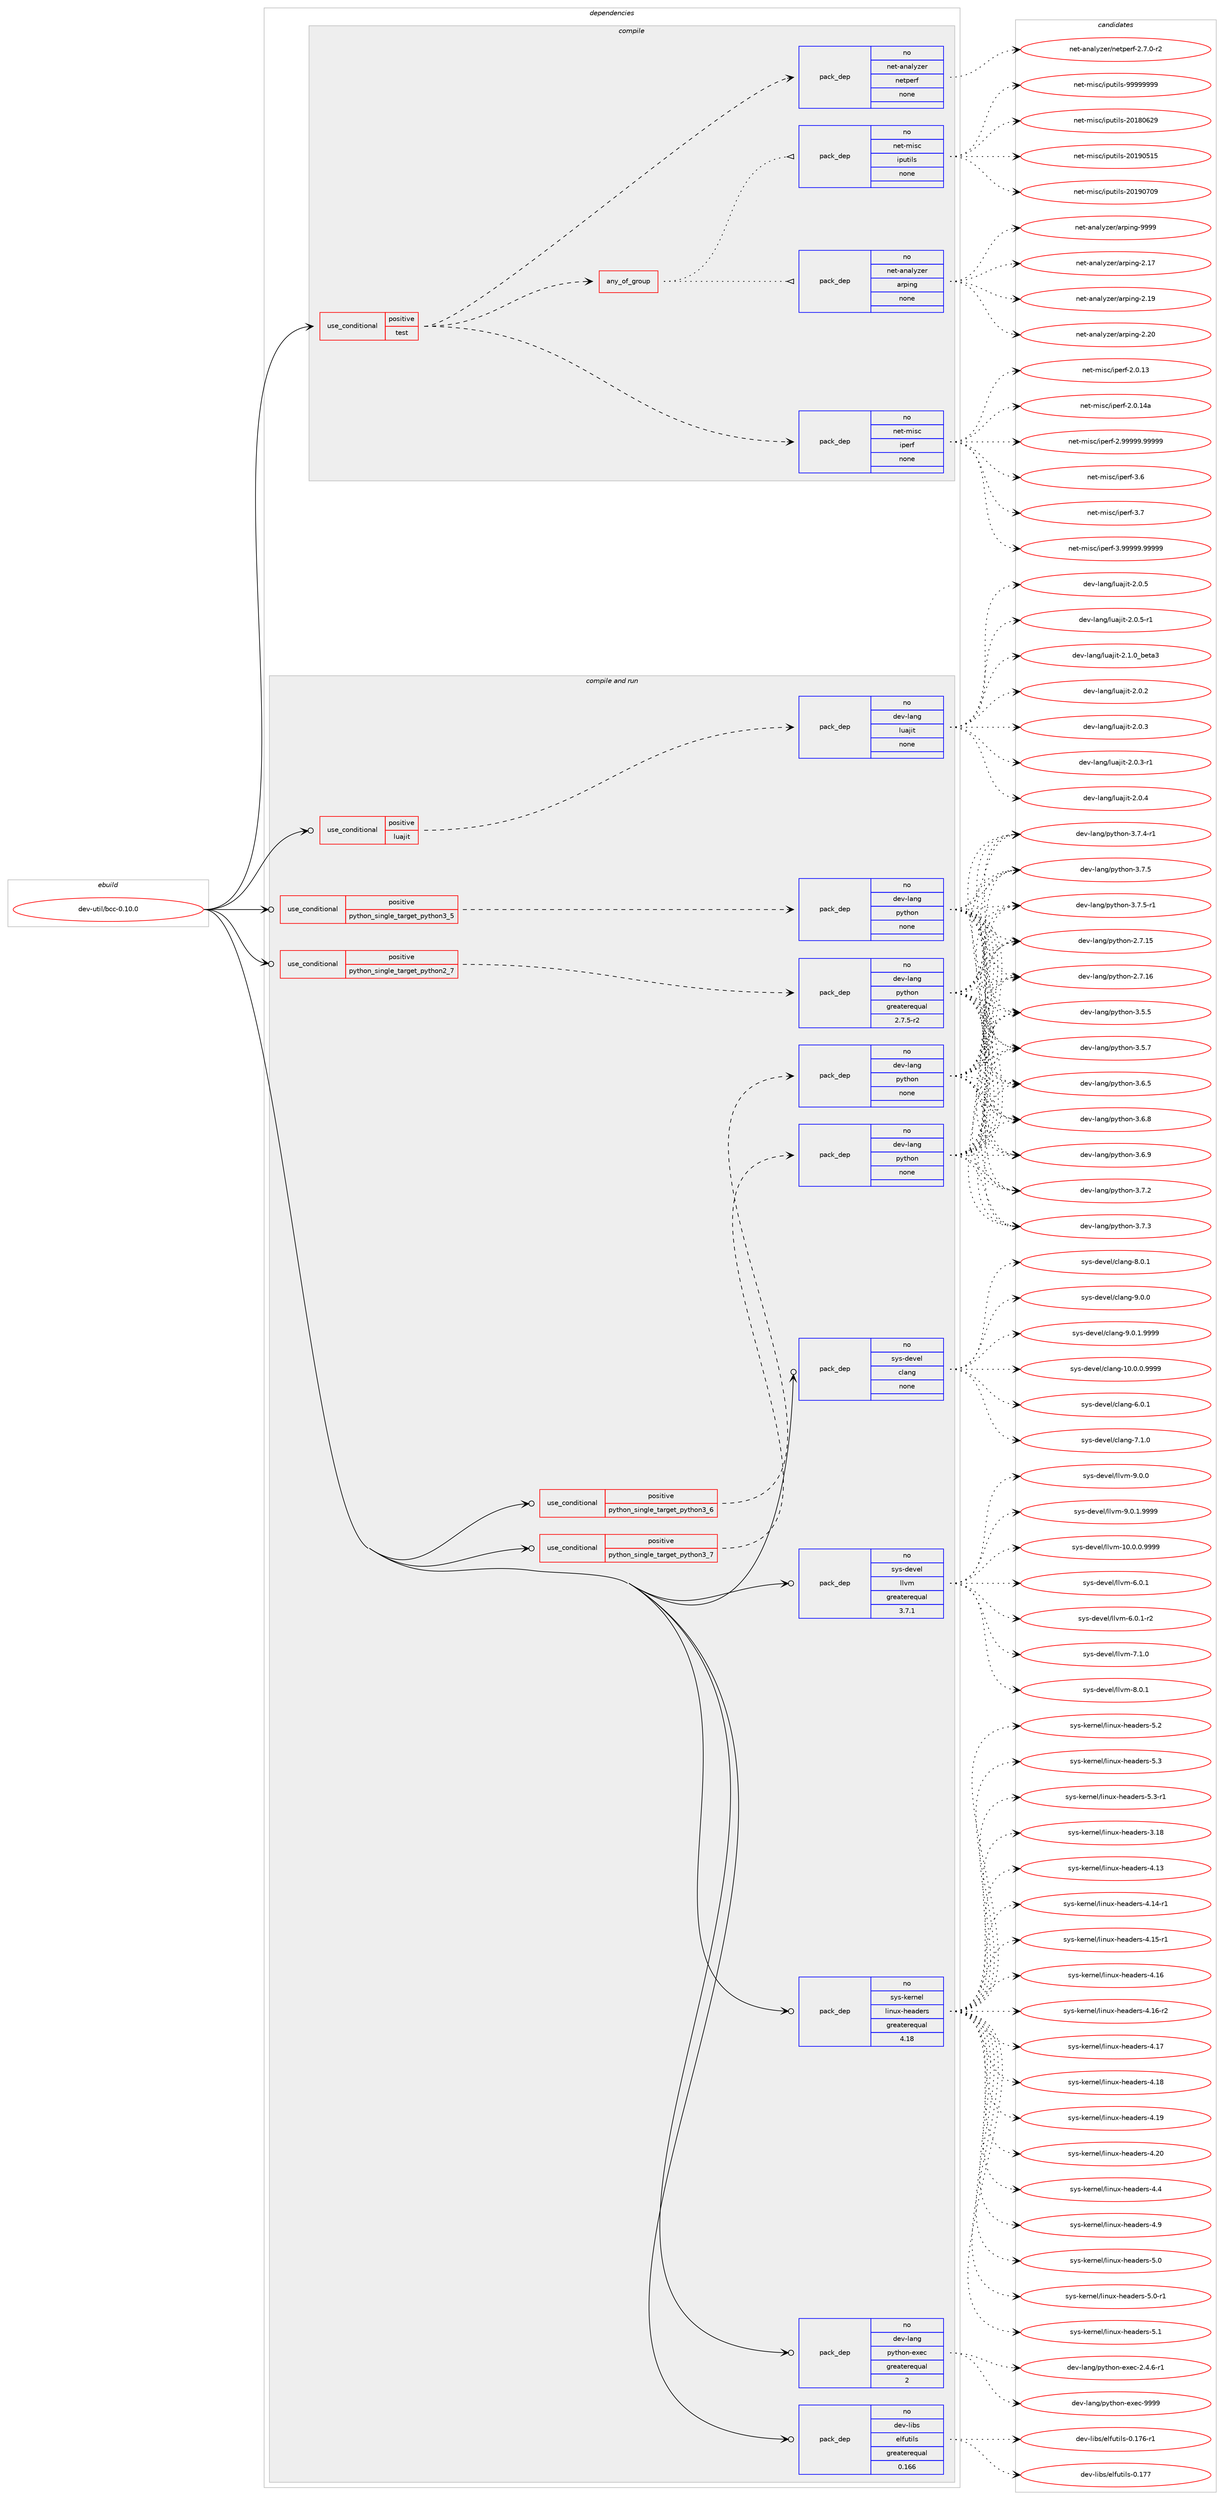 digraph prolog {

# *************
# Graph options
# *************

newrank=true;
concentrate=true;
compound=true;
graph [rankdir=LR,fontname=Helvetica,fontsize=10,ranksep=1.5];#, ranksep=2.5, nodesep=0.2];
edge  [arrowhead=vee];
node  [fontname=Helvetica,fontsize=10];

# **********
# The ebuild
# **********

subgraph cluster_leftcol {
color=gray;
rank=same;
label=<<i>ebuild</i>>;
id [label="dev-util/bcc-0.10.0", color=red, width=4, href="../dev-util/bcc-0.10.0.svg"];
}

# ****************
# The dependencies
# ****************

subgraph cluster_midcol {
color=gray;
label=<<i>dependencies</i>>;
subgraph cluster_compile {
fillcolor="#eeeeee";
style=filled;
label=<<i>compile</i>>;
subgraph cond181838 {
dependency725618 [label=<<TABLE BORDER="0" CELLBORDER="1" CELLSPACING="0" CELLPADDING="4"><TR><TD ROWSPAN="3" CELLPADDING="10">use_conditional</TD></TR><TR><TD>positive</TD></TR><TR><TD>test</TD></TR></TABLE>>, shape=none, color=red];
subgraph any11720 {
dependency725619 [label=<<TABLE BORDER="0" CELLBORDER="1" CELLSPACING="0" CELLPADDING="4"><TR><TD CELLPADDING="10">any_of_group</TD></TR></TABLE>>, shape=none, color=red];subgraph pack531682 {
dependency725620 [label=<<TABLE BORDER="0" CELLBORDER="1" CELLSPACING="0" CELLPADDING="4" WIDTH="220"><TR><TD ROWSPAN="6" CELLPADDING="30">pack_dep</TD></TR><TR><TD WIDTH="110">no</TD></TR><TR><TD>net-misc</TD></TR><TR><TD>iputils</TD></TR><TR><TD>none</TD></TR><TR><TD></TD></TR></TABLE>>, shape=none, color=blue];
}
dependency725619:e -> dependency725620:w [weight=20,style="dotted",arrowhead="oinv"];
subgraph pack531683 {
dependency725621 [label=<<TABLE BORDER="0" CELLBORDER="1" CELLSPACING="0" CELLPADDING="4" WIDTH="220"><TR><TD ROWSPAN="6" CELLPADDING="30">pack_dep</TD></TR><TR><TD WIDTH="110">no</TD></TR><TR><TD>net-analyzer</TD></TR><TR><TD>arping</TD></TR><TR><TD>none</TD></TR><TR><TD></TD></TR></TABLE>>, shape=none, color=blue];
}
dependency725619:e -> dependency725621:w [weight=20,style="dotted",arrowhead="oinv"];
}
dependency725618:e -> dependency725619:w [weight=20,style="dashed",arrowhead="vee"];
subgraph pack531684 {
dependency725622 [label=<<TABLE BORDER="0" CELLBORDER="1" CELLSPACING="0" CELLPADDING="4" WIDTH="220"><TR><TD ROWSPAN="6" CELLPADDING="30">pack_dep</TD></TR><TR><TD WIDTH="110">no</TD></TR><TR><TD>net-analyzer</TD></TR><TR><TD>netperf</TD></TR><TR><TD>none</TD></TR><TR><TD></TD></TR></TABLE>>, shape=none, color=blue];
}
dependency725618:e -> dependency725622:w [weight=20,style="dashed",arrowhead="vee"];
subgraph pack531685 {
dependency725623 [label=<<TABLE BORDER="0" CELLBORDER="1" CELLSPACING="0" CELLPADDING="4" WIDTH="220"><TR><TD ROWSPAN="6" CELLPADDING="30">pack_dep</TD></TR><TR><TD WIDTH="110">no</TD></TR><TR><TD>net-misc</TD></TR><TR><TD>iperf</TD></TR><TR><TD>none</TD></TR><TR><TD></TD></TR></TABLE>>, shape=none, color=blue];
}
dependency725618:e -> dependency725623:w [weight=20,style="dashed",arrowhead="vee"];
}
id:e -> dependency725618:w [weight=20,style="solid",arrowhead="vee"];
}
subgraph cluster_compileandrun {
fillcolor="#eeeeee";
style=filled;
label=<<i>compile and run</i>>;
subgraph cond181839 {
dependency725624 [label=<<TABLE BORDER="0" CELLBORDER="1" CELLSPACING="0" CELLPADDING="4"><TR><TD ROWSPAN="3" CELLPADDING="10">use_conditional</TD></TR><TR><TD>positive</TD></TR><TR><TD>luajit</TD></TR></TABLE>>, shape=none, color=red];
subgraph pack531686 {
dependency725625 [label=<<TABLE BORDER="0" CELLBORDER="1" CELLSPACING="0" CELLPADDING="4" WIDTH="220"><TR><TD ROWSPAN="6" CELLPADDING="30">pack_dep</TD></TR><TR><TD WIDTH="110">no</TD></TR><TR><TD>dev-lang</TD></TR><TR><TD>luajit</TD></TR><TR><TD>none</TD></TR><TR><TD></TD></TR></TABLE>>, shape=none, color=blue];
}
dependency725624:e -> dependency725625:w [weight=20,style="dashed",arrowhead="vee"];
}
id:e -> dependency725624:w [weight=20,style="solid",arrowhead="odotvee"];
subgraph cond181840 {
dependency725626 [label=<<TABLE BORDER="0" CELLBORDER="1" CELLSPACING="0" CELLPADDING="4"><TR><TD ROWSPAN="3" CELLPADDING="10">use_conditional</TD></TR><TR><TD>positive</TD></TR><TR><TD>python_single_target_python2_7</TD></TR></TABLE>>, shape=none, color=red];
subgraph pack531687 {
dependency725627 [label=<<TABLE BORDER="0" CELLBORDER="1" CELLSPACING="0" CELLPADDING="4" WIDTH="220"><TR><TD ROWSPAN="6" CELLPADDING="30">pack_dep</TD></TR><TR><TD WIDTH="110">no</TD></TR><TR><TD>dev-lang</TD></TR><TR><TD>python</TD></TR><TR><TD>greaterequal</TD></TR><TR><TD>2.7.5-r2</TD></TR></TABLE>>, shape=none, color=blue];
}
dependency725626:e -> dependency725627:w [weight=20,style="dashed",arrowhead="vee"];
}
id:e -> dependency725626:w [weight=20,style="solid",arrowhead="odotvee"];
subgraph cond181841 {
dependency725628 [label=<<TABLE BORDER="0" CELLBORDER="1" CELLSPACING="0" CELLPADDING="4"><TR><TD ROWSPAN="3" CELLPADDING="10">use_conditional</TD></TR><TR><TD>positive</TD></TR><TR><TD>python_single_target_python3_5</TD></TR></TABLE>>, shape=none, color=red];
subgraph pack531688 {
dependency725629 [label=<<TABLE BORDER="0" CELLBORDER="1" CELLSPACING="0" CELLPADDING="4" WIDTH="220"><TR><TD ROWSPAN="6" CELLPADDING="30">pack_dep</TD></TR><TR><TD WIDTH="110">no</TD></TR><TR><TD>dev-lang</TD></TR><TR><TD>python</TD></TR><TR><TD>none</TD></TR><TR><TD></TD></TR></TABLE>>, shape=none, color=blue];
}
dependency725628:e -> dependency725629:w [weight=20,style="dashed",arrowhead="vee"];
}
id:e -> dependency725628:w [weight=20,style="solid",arrowhead="odotvee"];
subgraph cond181842 {
dependency725630 [label=<<TABLE BORDER="0" CELLBORDER="1" CELLSPACING="0" CELLPADDING="4"><TR><TD ROWSPAN="3" CELLPADDING="10">use_conditional</TD></TR><TR><TD>positive</TD></TR><TR><TD>python_single_target_python3_6</TD></TR></TABLE>>, shape=none, color=red];
subgraph pack531689 {
dependency725631 [label=<<TABLE BORDER="0" CELLBORDER="1" CELLSPACING="0" CELLPADDING="4" WIDTH="220"><TR><TD ROWSPAN="6" CELLPADDING="30">pack_dep</TD></TR><TR><TD WIDTH="110">no</TD></TR><TR><TD>dev-lang</TD></TR><TR><TD>python</TD></TR><TR><TD>none</TD></TR><TR><TD></TD></TR></TABLE>>, shape=none, color=blue];
}
dependency725630:e -> dependency725631:w [weight=20,style="dashed",arrowhead="vee"];
}
id:e -> dependency725630:w [weight=20,style="solid",arrowhead="odotvee"];
subgraph cond181843 {
dependency725632 [label=<<TABLE BORDER="0" CELLBORDER="1" CELLSPACING="0" CELLPADDING="4"><TR><TD ROWSPAN="3" CELLPADDING="10">use_conditional</TD></TR><TR><TD>positive</TD></TR><TR><TD>python_single_target_python3_7</TD></TR></TABLE>>, shape=none, color=red];
subgraph pack531690 {
dependency725633 [label=<<TABLE BORDER="0" CELLBORDER="1" CELLSPACING="0" CELLPADDING="4" WIDTH="220"><TR><TD ROWSPAN="6" CELLPADDING="30">pack_dep</TD></TR><TR><TD WIDTH="110">no</TD></TR><TR><TD>dev-lang</TD></TR><TR><TD>python</TD></TR><TR><TD>none</TD></TR><TR><TD></TD></TR></TABLE>>, shape=none, color=blue];
}
dependency725632:e -> dependency725633:w [weight=20,style="dashed",arrowhead="vee"];
}
id:e -> dependency725632:w [weight=20,style="solid",arrowhead="odotvee"];
subgraph pack531691 {
dependency725634 [label=<<TABLE BORDER="0" CELLBORDER="1" CELLSPACING="0" CELLPADDING="4" WIDTH="220"><TR><TD ROWSPAN="6" CELLPADDING="30">pack_dep</TD></TR><TR><TD WIDTH="110">no</TD></TR><TR><TD>dev-lang</TD></TR><TR><TD>python-exec</TD></TR><TR><TD>greaterequal</TD></TR><TR><TD>2</TD></TR></TABLE>>, shape=none, color=blue];
}
id:e -> dependency725634:w [weight=20,style="solid",arrowhead="odotvee"];
subgraph pack531692 {
dependency725635 [label=<<TABLE BORDER="0" CELLBORDER="1" CELLSPACING="0" CELLPADDING="4" WIDTH="220"><TR><TD ROWSPAN="6" CELLPADDING="30">pack_dep</TD></TR><TR><TD WIDTH="110">no</TD></TR><TR><TD>dev-libs</TD></TR><TR><TD>elfutils</TD></TR><TR><TD>greaterequal</TD></TR><TR><TD>0.166</TD></TR></TABLE>>, shape=none, color=blue];
}
id:e -> dependency725635:w [weight=20,style="solid",arrowhead="odotvee"];
subgraph pack531693 {
dependency725636 [label=<<TABLE BORDER="0" CELLBORDER="1" CELLSPACING="0" CELLPADDING="4" WIDTH="220"><TR><TD ROWSPAN="6" CELLPADDING="30">pack_dep</TD></TR><TR><TD WIDTH="110">no</TD></TR><TR><TD>sys-devel</TD></TR><TR><TD>clang</TD></TR><TR><TD>none</TD></TR><TR><TD></TD></TR></TABLE>>, shape=none, color=blue];
}
id:e -> dependency725636:w [weight=20,style="solid",arrowhead="odotvee"];
subgraph pack531694 {
dependency725637 [label=<<TABLE BORDER="0" CELLBORDER="1" CELLSPACING="0" CELLPADDING="4" WIDTH="220"><TR><TD ROWSPAN="6" CELLPADDING="30">pack_dep</TD></TR><TR><TD WIDTH="110">no</TD></TR><TR><TD>sys-devel</TD></TR><TR><TD>llvm</TD></TR><TR><TD>greaterequal</TD></TR><TR><TD>3.7.1</TD></TR></TABLE>>, shape=none, color=blue];
}
id:e -> dependency725637:w [weight=20,style="solid",arrowhead="odotvee"];
subgraph pack531695 {
dependency725638 [label=<<TABLE BORDER="0" CELLBORDER="1" CELLSPACING="0" CELLPADDING="4" WIDTH="220"><TR><TD ROWSPAN="6" CELLPADDING="30">pack_dep</TD></TR><TR><TD WIDTH="110">no</TD></TR><TR><TD>sys-kernel</TD></TR><TR><TD>linux-headers</TD></TR><TR><TD>greaterequal</TD></TR><TR><TD>4.18</TD></TR></TABLE>>, shape=none, color=blue];
}
id:e -> dependency725638:w [weight=20,style="solid",arrowhead="odotvee"];
}
subgraph cluster_run {
fillcolor="#eeeeee";
style=filled;
label=<<i>run</i>>;
}
}

# **************
# The candidates
# **************

subgraph cluster_choices {
rank=same;
color=gray;
label=<<i>candidates</i>>;

subgraph choice531682 {
color=black;
nodesep=1;
choice110101116451091051159947105112117116105108115455048495648545057 [label="net-misc/iputils-20180629", color=red, width=4,href="../net-misc/iputils-20180629.svg"];
choice110101116451091051159947105112117116105108115455048495748534953 [label="net-misc/iputils-20190515", color=red, width=4,href="../net-misc/iputils-20190515.svg"];
choice110101116451091051159947105112117116105108115455048495748554857 [label="net-misc/iputils-20190709", color=red, width=4,href="../net-misc/iputils-20190709.svg"];
choice110101116451091051159947105112117116105108115455757575757575757 [label="net-misc/iputils-99999999", color=red, width=4,href="../net-misc/iputils-99999999.svg"];
dependency725620:e -> choice110101116451091051159947105112117116105108115455048495648545057:w [style=dotted,weight="100"];
dependency725620:e -> choice110101116451091051159947105112117116105108115455048495748534953:w [style=dotted,weight="100"];
dependency725620:e -> choice110101116451091051159947105112117116105108115455048495748554857:w [style=dotted,weight="100"];
dependency725620:e -> choice110101116451091051159947105112117116105108115455757575757575757:w [style=dotted,weight="100"];
}
subgraph choice531683 {
color=black;
nodesep=1;
choice11010111645971109710812112210111447971141121051101034550464955 [label="net-analyzer/arping-2.17", color=red, width=4,href="../net-analyzer/arping-2.17.svg"];
choice11010111645971109710812112210111447971141121051101034550464957 [label="net-analyzer/arping-2.19", color=red, width=4,href="../net-analyzer/arping-2.19.svg"];
choice11010111645971109710812112210111447971141121051101034550465048 [label="net-analyzer/arping-2.20", color=red, width=4,href="../net-analyzer/arping-2.20.svg"];
choice11010111645971109710812112210111447971141121051101034557575757 [label="net-analyzer/arping-9999", color=red, width=4,href="../net-analyzer/arping-9999.svg"];
dependency725621:e -> choice11010111645971109710812112210111447971141121051101034550464955:w [style=dotted,weight="100"];
dependency725621:e -> choice11010111645971109710812112210111447971141121051101034550464957:w [style=dotted,weight="100"];
dependency725621:e -> choice11010111645971109710812112210111447971141121051101034550465048:w [style=dotted,weight="100"];
dependency725621:e -> choice11010111645971109710812112210111447971141121051101034557575757:w [style=dotted,weight="100"];
}
subgraph choice531684 {
color=black;
nodesep=1;
choice110101116459711097108121122101114471101011161121011141024550465546484511450 [label="net-analyzer/netperf-2.7.0-r2", color=red, width=4,href="../net-analyzer/netperf-2.7.0-r2.svg"];
dependency725622:e -> choice110101116459711097108121122101114471101011161121011141024550465546484511450:w [style=dotted,weight="100"];
}
subgraph choice531685 {
color=black;
nodesep=1;
choice11010111645109105115994710511210111410245504648464951 [label="net-misc/iperf-2.0.13", color=red, width=4,href="../net-misc/iperf-2.0.13.svg"];
choice1101011164510910511599471051121011141024550464846495297 [label="net-misc/iperf-2.0.14a", color=red, width=4,href="../net-misc/iperf-2.0.14a.svg"];
choice1101011164510910511599471051121011141024550465757575757465757575757 [label="net-misc/iperf-2.99999.99999", color=red, width=4,href="../net-misc/iperf-2.99999.99999.svg"];
choice11010111645109105115994710511210111410245514654 [label="net-misc/iperf-3.6", color=red, width=4,href="../net-misc/iperf-3.6.svg"];
choice11010111645109105115994710511210111410245514655 [label="net-misc/iperf-3.7", color=red, width=4,href="../net-misc/iperf-3.7.svg"];
choice1101011164510910511599471051121011141024551465757575757465757575757 [label="net-misc/iperf-3.99999.99999", color=red, width=4,href="../net-misc/iperf-3.99999.99999.svg"];
dependency725623:e -> choice11010111645109105115994710511210111410245504648464951:w [style=dotted,weight="100"];
dependency725623:e -> choice1101011164510910511599471051121011141024550464846495297:w [style=dotted,weight="100"];
dependency725623:e -> choice1101011164510910511599471051121011141024550465757575757465757575757:w [style=dotted,weight="100"];
dependency725623:e -> choice11010111645109105115994710511210111410245514654:w [style=dotted,weight="100"];
dependency725623:e -> choice11010111645109105115994710511210111410245514655:w [style=dotted,weight="100"];
dependency725623:e -> choice1101011164510910511599471051121011141024551465757575757465757575757:w [style=dotted,weight="100"];
}
subgraph choice531686 {
color=black;
nodesep=1;
choice10010111845108971101034710811797106105116455046484650 [label="dev-lang/luajit-2.0.2", color=red, width=4,href="../dev-lang/luajit-2.0.2.svg"];
choice10010111845108971101034710811797106105116455046484651 [label="dev-lang/luajit-2.0.3", color=red, width=4,href="../dev-lang/luajit-2.0.3.svg"];
choice100101118451089711010347108117971061051164550464846514511449 [label="dev-lang/luajit-2.0.3-r1", color=red, width=4,href="../dev-lang/luajit-2.0.3-r1.svg"];
choice10010111845108971101034710811797106105116455046484652 [label="dev-lang/luajit-2.0.4", color=red, width=4,href="../dev-lang/luajit-2.0.4.svg"];
choice10010111845108971101034710811797106105116455046484653 [label="dev-lang/luajit-2.0.5", color=red, width=4,href="../dev-lang/luajit-2.0.5.svg"];
choice100101118451089711010347108117971061051164550464846534511449 [label="dev-lang/luajit-2.0.5-r1", color=red, width=4,href="../dev-lang/luajit-2.0.5-r1.svg"];
choice1001011184510897110103471081179710610511645504649464895981011169751 [label="dev-lang/luajit-2.1.0_beta3", color=red, width=4,href="../dev-lang/luajit-2.1.0_beta3.svg"];
dependency725625:e -> choice10010111845108971101034710811797106105116455046484650:w [style=dotted,weight="100"];
dependency725625:e -> choice10010111845108971101034710811797106105116455046484651:w [style=dotted,weight="100"];
dependency725625:e -> choice100101118451089711010347108117971061051164550464846514511449:w [style=dotted,weight="100"];
dependency725625:e -> choice10010111845108971101034710811797106105116455046484652:w [style=dotted,weight="100"];
dependency725625:e -> choice10010111845108971101034710811797106105116455046484653:w [style=dotted,weight="100"];
dependency725625:e -> choice100101118451089711010347108117971061051164550464846534511449:w [style=dotted,weight="100"];
dependency725625:e -> choice1001011184510897110103471081179710610511645504649464895981011169751:w [style=dotted,weight="100"];
}
subgraph choice531687 {
color=black;
nodesep=1;
choice10010111845108971101034711212111610411111045504655464953 [label="dev-lang/python-2.7.15", color=red, width=4,href="../dev-lang/python-2.7.15.svg"];
choice10010111845108971101034711212111610411111045504655464954 [label="dev-lang/python-2.7.16", color=red, width=4,href="../dev-lang/python-2.7.16.svg"];
choice100101118451089711010347112121116104111110455146534653 [label="dev-lang/python-3.5.5", color=red, width=4,href="../dev-lang/python-3.5.5.svg"];
choice100101118451089711010347112121116104111110455146534655 [label="dev-lang/python-3.5.7", color=red, width=4,href="../dev-lang/python-3.5.7.svg"];
choice100101118451089711010347112121116104111110455146544653 [label="dev-lang/python-3.6.5", color=red, width=4,href="../dev-lang/python-3.6.5.svg"];
choice100101118451089711010347112121116104111110455146544656 [label="dev-lang/python-3.6.8", color=red, width=4,href="../dev-lang/python-3.6.8.svg"];
choice100101118451089711010347112121116104111110455146544657 [label="dev-lang/python-3.6.9", color=red, width=4,href="../dev-lang/python-3.6.9.svg"];
choice100101118451089711010347112121116104111110455146554650 [label="dev-lang/python-3.7.2", color=red, width=4,href="../dev-lang/python-3.7.2.svg"];
choice100101118451089711010347112121116104111110455146554651 [label="dev-lang/python-3.7.3", color=red, width=4,href="../dev-lang/python-3.7.3.svg"];
choice1001011184510897110103471121211161041111104551465546524511449 [label="dev-lang/python-3.7.4-r1", color=red, width=4,href="../dev-lang/python-3.7.4-r1.svg"];
choice100101118451089711010347112121116104111110455146554653 [label="dev-lang/python-3.7.5", color=red, width=4,href="../dev-lang/python-3.7.5.svg"];
choice1001011184510897110103471121211161041111104551465546534511449 [label="dev-lang/python-3.7.5-r1", color=red, width=4,href="../dev-lang/python-3.7.5-r1.svg"];
dependency725627:e -> choice10010111845108971101034711212111610411111045504655464953:w [style=dotted,weight="100"];
dependency725627:e -> choice10010111845108971101034711212111610411111045504655464954:w [style=dotted,weight="100"];
dependency725627:e -> choice100101118451089711010347112121116104111110455146534653:w [style=dotted,weight="100"];
dependency725627:e -> choice100101118451089711010347112121116104111110455146534655:w [style=dotted,weight="100"];
dependency725627:e -> choice100101118451089711010347112121116104111110455146544653:w [style=dotted,weight="100"];
dependency725627:e -> choice100101118451089711010347112121116104111110455146544656:w [style=dotted,weight="100"];
dependency725627:e -> choice100101118451089711010347112121116104111110455146544657:w [style=dotted,weight="100"];
dependency725627:e -> choice100101118451089711010347112121116104111110455146554650:w [style=dotted,weight="100"];
dependency725627:e -> choice100101118451089711010347112121116104111110455146554651:w [style=dotted,weight="100"];
dependency725627:e -> choice1001011184510897110103471121211161041111104551465546524511449:w [style=dotted,weight="100"];
dependency725627:e -> choice100101118451089711010347112121116104111110455146554653:w [style=dotted,weight="100"];
dependency725627:e -> choice1001011184510897110103471121211161041111104551465546534511449:w [style=dotted,weight="100"];
}
subgraph choice531688 {
color=black;
nodesep=1;
choice10010111845108971101034711212111610411111045504655464953 [label="dev-lang/python-2.7.15", color=red, width=4,href="../dev-lang/python-2.7.15.svg"];
choice10010111845108971101034711212111610411111045504655464954 [label="dev-lang/python-2.7.16", color=red, width=4,href="../dev-lang/python-2.7.16.svg"];
choice100101118451089711010347112121116104111110455146534653 [label="dev-lang/python-3.5.5", color=red, width=4,href="../dev-lang/python-3.5.5.svg"];
choice100101118451089711010347112121116104111110455146534655 [label="dev-lang/python-3.5.7", color=red, width=4,href="../dev-lang/python-3.5.7.svg"];
choice100101118451089711010347112121116104111110455146544653 [label="dev-lang/python-3.6.5", color=red, width=4,href="../dev-lang/python-3.6.5.svg"];
choice100101118451089711010347112121116104111110455146544656 [label="dev-lang/python-3.6.8", color=red, width=4,href="../dev-lang/python-3.6.8.svg"];
choice100101118451089711010347112121116104111110455146544657 [label="dev-lang/python-3.6.9", color=red, width=4,href="../dev-lang/python-3.6.9.svg"];
choice100101118451089711010347112121116104111110455146554650 [label="dev-lang/python-3.7.2", color=red, width=4,href="../dev-lang/python-3.7.2.svg"];
choice100101118451089711010347112121116104111110455146554651 [label="dev-lang/python-3.7.3", color=red, width=4,href="../dev-lang/python-3.7.3.svg"];
choice1001011184510897110103471121211161041111104551465546524511449 [label="dev-lang/python-3.7.4-r1", color=red, width=4,href="../dev-lang/python-3.7.4-r1.svg"];
choice100101118451089711010347112121116104111110455146554653 [label="dev-lang/python-3.7.5", color=red, width=4,href="../dev-lang/python-3.7.5.svg"];
choice1001011184510897110103471121211161041111104551465546534511449 [label="dev-lang/python-3.7.5-r1", color=red, width=4,href="../dev-lang/python-3.7.5-r1.svg"];
dependency725629:e -> choice10010111845108971101034711212111610411111045504655464953:w [style=dotted,weight="100"];
dependency725629:e -> choice10010111845108971101034711212111610411111045504655464954:w [style=dotted,weight="100"];
dependency725629:e -> choice100101118451089711010347112121116104111110455146534653:w [style=dotted,weight="100"];
dependency725629:e -> choice100101118451089711010347112121116104111110455146534655:w [style=dotted,weight="100"];
dependency725629:e -> choice100101118451089711010347112121116104111110455146544653:w [style=dotted,weight="100"];
dependency725629:e -> choice100101118451089711010347112121116104111110455146544656:w [style=dotted,weight="100"];
dependency725629:e -> choice100101118451089711010347112121116104111110455146544657:w [style=dotted,weight="100"];
dependency725629:e -> choice100101118451089711010347112121116104111110455146554650:w [style=dotted,weight="100"];
dependency725629:e -> choice100101118451089711010347112121116104111110455146554651:w [style=dotted,weight="100"];
dependency725629:e -> choice1001011184510897110103471121211161041111104551465546524511449:w [style=dotted,weight="100"];
dependency725629:e -> choice100101118451089711010347112121116104111110455146554653:w [style=dotted,weight="100"];
dependency725629:e -> choice1001011184510897110103471121211161041111104551465546534511449:w [style=dotted,weight="100"];
}
subgraph choice531689 {
color=black;
nodesep=1;
choice10010111845108971101034711212111610411111045504655464953 [label="dev-lang/python-2.7.15", color=red, width=4,href="../dev-lang/python-2.7.15.svg"];
choice10010111845108971101034711212111610411111045504655464954 [label="dev-lang/python-2.7.16", color=red, width=4,href="../dev-lang/python-2.7.16.svg"];
choice100101118451089711010347112121116104111110455146534653 [label="dev-lang/python-3.5.5", color=red, width=4,href="../dev-lang/python-3.5.5.svg"];
choice100101118451089711010347112121116104111110455146534655 [label="dev-lang/python-3.5.7", color=red, width=4,href="../dev-lang/python-3.5.7.svg"];
choice100101118451089711010347112121116104111110455146544653 [label="dev-lang/python-3.6.5", color=red, width=4,href="../dev-lang/python-3.6.5.svg"];
choice100101118451089711010347112121116104111110455146544656 [label="dev-lang/python-3.6.8", color=red, width=4,href="../dev-lang/python-3.6.8.svg"];
choice100101118451089711010347112121116104111110455146544657 [label="dev-lang/python-3.6.9", color=red, width=4,href="../dev-lang/python-3.6.9.svg"];
choice100101118451089711010347112121116104111110455146554650 [label="dev-lang/python-3.7.2", color=red, width=4,href="../dev-lang/python-3.7.2.svg"];
choice100101118451089711010347112121116104111110455146554651 [label="dev-lang/python-3.7.3", color=red, width=4,href="../dev-lang/python-3.7.3.svg"];
choice1001011184510897110103471121211161041111104551465546524511449 [label="dev-lang/python-3.7.4-r1", color=red, width=4,href="../dev-lang/python-3.7.4-r1.svg"];
choice100101118451089711010347112121116104111110455146554653 [label="dev-lang/python-3.7.5", color=red, width=4,href="../dev-lang/python-3.7.5.svg"];
choice1001011184510897110103471121211161041111104551465546534511449 [label="dev-lang/python-3.7.5-r1", color=red, width=4,href="../dev-lang/python-3.7.5-r1.svg"];
dependency725631:e -> choice10010111845108971101034711212111610411111045504655464953:w [style=dotted,weight="100"];
dependency725631:e -> choice10010111845108971101034711212111610411111045504655464954:w [style=dotted,weight="100"];
dependency725631:e -> choice100101118451089711010347112121116104111110455146534653:w [style=dotted,weight="100"];
dependency725631:e -> choice100101118451089711010347112121116104111110455146534655:w [style=dotted,weight="100"];
dependency725631:e -> choice100101118451089711010347112121116104111110455146544653:w [style=dotted,weight="100"];
dependency725631:e -> choice100101118451089711010347112121116104111110455146544656:w [style=dotted,weight="100"];
dependency725631:e -> choice100101118451089711010347112121116104111110455146544657:w [style=dotted,weight="100"];
dependency725631:e -> choice100101118451089711010347112121116104111110455146554650:w [style=dotted,weight="100"];
dependency725631:e -> choice100101118451089711010347112121116104111110455146554651:w [style=dotted,weight="100"];
dependency725631:e -> choice1001011184510897110103471121211161041111104551465546524511449:w [style=dotted,weight="100"];
dependency725631:e -> choice100101118451089711010347112121116104111110455146554653:w [style=dotted,weight="100"];
dependency725631:e -> choice1001011184510897110103471121211161041111104551465546534511449:w [style=dotted,weight="100"];
}
subgraph choice531690 {
color=black;
nodesep=1;
choice10010111845108971101034711212111610411111045504655464953 [label="dev-lang/python-2.7.15", color=red, width=4,href="../dev-lang/python-2.7.15.svg"];
choice10010111845108971101034711212111610411111045504655464954 [label="dev-lang/python-2.7.16", color=red, width=4,href="../dev-lang/python-2.7.16.svg"];
choice100101118451089711010347112121116104111110455146534653 [label="dev-lang/python-3.5.5", color=red, width=4,href="../dev-lang/python-3.5.5.svg"];
choice100101118451089711010347112121116104111110455146534655 [label="dev-lang/python-3.5.7", color=red, width=4,href="../dev-lang/python-3.5.7.svg"];
choice100101118451089711010347112121116104111110455146544653 [label="dev-lang/python-3.6.5", color=red, width=4,href="../dev-lang/python-3.6.5.svg"];
choice100101118451089711010347112121116104111110455146544656 [label="dev-lang/python-3.6.8", color=red, width=4,href="../dev-lang/python-3.6.8.svg"];
choice100101118451089711010347112121116104111110455146544657 [label="dev-lang/python-3.6.9", color=red, width=4,href="../dev-lang/python-3.6.9.svg"];
choice100101118451089711010347112121116104111110455146554650 [label="dev-lang/python-3.7.2", color=red, width=4,href="../dev-lang/python-3.7.2.svg"];
choice100101118451089711010347112121116104111110455146554651 [label="dev-lang/python-3.7.3", color=red, width=4,href="../dev-lang/python-3.7.3.svg"];
choice1001011184510897110103471121211161041111104551465546524511449 [label="dev-lang/python-3.7.4-r1", color=red, width=4,href="../dev-lang/python-3.7.4-r1.svg"];
choice100101118451089711010347112121116104111110455146554653 [label="dev-lang/python-3.7.5", color=red, width=4,href="../dev-lang/python-3.7.5.svg"];
choice1001011184510897110103471121211161041111104551465546534511449 [label="dev-lang/python-3.7.5-r1", color=red, width=4,href="../dev-lang/python-3.7.5-r1.svg"];
dependency725633:e -> choice10010111845108971101034711212111610411111045504655464953:w [style=dotted,weight="100"];
dependency725633:e -> choice10010111845108971101034711212111610411111045504655464954:w [style=dotted,weight="100"];
dependency725633:e -> choice100101118451089711010347112121116104111110455146534653:w [style=dotted,weight="100"];
dependency725633:e -> choice100101118451089711010347112121116104111110455146534655:w [style=dotted,weight="100"];
dependency725633:e -> choice100101118451089711010347112121116104111110455146544653:w [style=dotted,weight="100"];
dependency725633:e -> choice100101118451089711010347112121116104111110455146544656:w [style=dotted,weight="100"];
dependency725633:e -> choice100101118451089711010347112121116104111110455146544657:w [style=dotted,weight="100"];
dependency725633:e -> choice100101118451089711010347112121116104111110455146554650:w [style=dotted,weight="100"];
dependency725633:e -> choice100101118451089711010347112121116104111110455146554651:w [style=dotted,weight="100"];
dependency725633:e -> choice1001011184510897110103471121211161041111104551465546524511449:w [style=dotted,weight="100"];
dependency725633:e -> choice100101118451089711010347112121116104111110455146554653:w [style=dotted,weight="100"];
dependency725633:e -> choice1001011184510897110103471121211161041111104551465546534511449:w [style=dotted,weight="100"];
}
subgraph choice531691 {
color=black;
nodesep=1;
choice10010111845108971101034711212111610411111045101120101994550465246544511449 [label="dev-lang/python-exec-2.4.6-r1", color=red, width=4,href="../dev-lang/python-exec-2.4.6-r1.svg"];
choice10010111845108971101034711212111610411111045101120101994557575757 [label="dev-lang/python-exec-9999", color=red, width=4,href="../dev-lang/python-exec-9999.svg"];
dependency725634:e -> choice10010111845108971101034711212111610411111045101120101994550465246544511449:w [style=dotted,weight="100"];
dependency725634:e -> choice10010111845108971101034711212111610411111045101120101994557575757:w [style=dotted,weight="100"];
}
subgraph choice531692 {
color=black;
nodesep=1;
choice1001011184510810598115471011081021171161051081154548464955544511449 [label="dev-libs/elfutils-0.176-r1", color=red, width=4,href="../dev-libs/elfutils-0.176-r1.svg"];
choice100101118451081059811547101108102117116105108115454846495555 [label="dev-libs/elfutils-0.177", color=red, width=4,href="../dev-libs/elfutils-0.177.svg"];
dependency725635:e -> choice1001011184510810598115471011081021171161051081154548464955544511449:w [style=dotted,weight="100"];
dependency725635:e -> choice100101118451081059811547101108102117116105108115454846495555:w [style=dotted,weight="100"];
}
subgraph choice531693 {
color=black;
nodesep=1;
choice11512111545100101118101108479910897110103454948464846484657575757 [label="sys-devel/clang-10.0.0.9999", color=red, width=4,href="../sys-devel/clang-10.0.0.9999.svg"];
choice11512111545100101118101108479910897110103455446484649 [label="sys-devel/clang-6.0.1", color=red, width=4,href="../sys-devel/clang-6.0.1.svg"];
choice11512111545100101118101108479910897110103455546494648 [label="sys-devel/clang-7.1.0", color=red, width=4,href="../sys-devel/clang-7.1.0.svg"];
choice11512111545100101118101108479910897110103455646484649 [label="sys-devel/clang-8.0.1", color=red, width=4,href="../sys-devel/clang-8.0.1.svg"];
choice11512111545100101118101108479910897110103455746484648 [label="sys-devel/clang-9.0.0", color=red, width=4,href="../sys-devel/clang-9.0.0.svg"];
choice115121115451001011181011084799108971101034557464846494657575757 [label="sys-devel/clang-9.0.1.9999", color=red, width=4,href="../sys-devel/clang-9.0.1.9999.svg"];
dependency725636:e -> choice11512111545100101118101108479910897110103454948464846484657575757:w [style=dotted,weight="100"];
dependency725636:e -> choice11512111545100101118101108479910897110103455446484649:w [style=dotted,weight="100"];
dependency725636:e -> choice11512111545100101118101108479910897110103455546494648:w [style=dotted,weight="100"];
dependency725636:e -> choice11512111545100101118101108479910897110103455646484649:w [style=dotted,weight="100"];
dependency725636:e -> choice11512111545100101118101108479910897110103455746484648:w [style=dotted,weight="100"];
dependency725636:e -> choice115121115451001011181011084799108971101034557464846494657575757:w [style=dotted,weight="100"];
}
subgraph choice531694 {
color=black;
nodesep=1;
choice1151211154510010111810110847108108118109454948464846484657575757 [label="sys-devel/llvm-10.0.0.9999", color=red, width=4,href="../sys-devel/llvm-10.0.0.9999.svg"];
choice1151211154510010111810110847108108118109455446484649 [label="sys-devel/llvm-6.0.1", color=red, width=4,href="../sys-devel/llvm-6.0.1.svg"];
choice11512111545100101118101108471081081181094554464846494511450 [label="sys-devel/llvm-6.0.1-r2", color=red, width=4,href="../sys-devel/llvm-6.0.1-r2.svg"];
choice1151211154510010111810110847108108118109455546494648 [label="sys-devel/llvm-7.1.0", color=red, width=4,href="../sys-devel/llvm-7.1.0.svg"];
choice1151211154510010111810110847108108118109455646484649 [label="sys-devel/llvm-8.0.1", color=red, width=4,href="../sys-devel/llvm-8.0.1.svg"];
choice1151211154510010111810110847108108118109455746484648 [label="sys-devel/llvm-9.0.0", color=red, width=4,href="../sys-devel/llvm-9.0.0.svg"];
choice11512111545100101118101108471081081181094557464846494657575757 [label="sys-devel/llvm-9.0.1.9999", color=red, width=4,href="../sys-devel/llvm-9.0.1.9999.svg"];
dependency725637:e -> choice1151211154510010111810110847108108118109454948464846484657575757:w [style=dotted,weight="100"];
dependency725637:e -> choice1151211154510010111810110847108108118109455446484649:w [style=dotted,weight="100"];
dependency725637:e -> choice11512111545100101118101108471081081181094554464846494511450:w [style=dotted,weight="100"];
dependency725637:e -> choice1151211154510010111810110847108108118109455546494648:w [style=dotted,weight="100"];
dependency725637:e -> choice1151211154510010111810110847108108118109455646484649:w [style=dotted,weight="100"];
dependency725637:e -> choice1151211154510010111810110847108108118109455746484648:w [style=dotted,weight="100"];
dependency725637:e -> choice11512111545100101118101108471081081181094557464846494657575757:w [style=dotted,weight="100"];
}
subgraph choice531695 {
color=black;
nodesep=1;
choice115121115451071011141101011084710810511011712045104101971001011141154551464956 [label="sys-kernel/linux-headers-3.18", color=red, width=4,href="../sys-kernel/linux-headers-3.18.svg"];
choice115121115451071011141101011084710810511011712045104101971001011141154552464951 [label="sys-kernel/linux-headers-4.13", color=red, width=4,href="../sys-kernel/linux-headers-4.13.svg"];
choice1151211154510710111411010110847108105110117120451041019710010111411545524649524511449 [label="sys-kernel/linux-headers-4.14-r1", color=red, width=4,href="../sys-kernel/linux-headers-4.14-r1.svg"];
choice1151211154510710111411010110847108105110117120451041019710010111411545524649534511449 [label="sys-kernel/linux-headers-4.15-r1", color=red, width=4,href="../sys-kernel/linux-headers-4.15-r1.svg"];
choice115121115451071011141101011084710810511011712045104101971001011141154552464954 [label="sys-kernel/linux-headers-4.16", color=red, width=4,href="../sys-kernel/linux-headers-4.16.svg"];
choice1151211154510710111411010110847108105110117120451041019710010111411545524649544511450 [label="sys-kernel/linux-headers-4.16-r2", color=red, width=4,href="../sys-kernel/linux-headers-4.16-r2.svg"];
choice115121115451071011141101011084710810511011712045104101971001011141154552464955 [label="sys-kernel/linux-headers-4.17", color=red, width=4,href="../sys-kernel/linux-headers-4.17.svg"];
choice115121115451071011141101011084710810511011712045104101971001011141154552464956 [label="sys-kernel/linux-headers-4.18", color=red, width=4,href="../sys-kernel/linux-headers-4.18.svg"];
choice115121115451071011141101011084710810511011712045104101971001011141154552464957 [label="sys-kernel/linux-headers-4.19", color=red, width=4,href="../sys-kernel/linux-headers-4.19.svg"];
choice115121115451071011141101011084710810511011712045104101971001011141154552465048 [label="sys-kernel/linux-headers-4.20", color=red, width=4,href="../sys-kernel/linux-headers-4.20.svg"];
choice1151211154510710111411010110847108105110117120451041019710010111411545524652 [label="sys-kernel/linux-headers-4.4", color=red, width=4,href="../sys-kernel/linux-headers-4.4.svg"];
choice1151211154510710111411010110847108105110117120451041019710010111411545524657 [label="sys-kernel/linux-headers-4.9", color=red, width=4,href="../sys-kernel/linux-headers-4.9.svg"];
choice1151211154510710111411010110847108105110117120451041019710010111411545534648 [label="sys-kernel/linux-headers-5.0", color=red, width=4,href="../sys-kernel/linux-headers-5.0.svg"];
choice11512111545107101114110101108471081051101171204510410197100101114115455346484511449 [label="sys-kernel/linux-headers-5.0-r1", color=red, width=4,href="../sys-kernel/linux-headers-5.0-r1.svg"];
choice1151211154510710111411010110847108105110117120451041019710010111411545534649 [label="sys-kernel/linux-headers-5.1", color=red, width=4,href="../sys-kernel/linux-headers-5.1.svg"];
choice1151211154510710111411010110847108105110117120451041019710010111411545534650 [label="sys-kernel/linux-headers-5.2", color=red, width=4,href="../sys-kernel/linux-headers-5.2.svg"];
choice1151211154510710111411010110847108105110117120451041019710010111411545534651 [label="sys-kernel/linux-headers-5.3", color=red, width=4,href="../sys-kernel/linux-headers-5.3.svg"];
choice11512111545107101114110101108471081051101171204510410197100101114115455346514511449 [label="sys-kernel/linux-headers-5.3-r1", color=red, width=4,href="../sys-kernel/linux-headers-5.3-r1.svg"];
dependency725638:e -> choice115121115451071011141101011084710810511011712045104101971001011141154551464956:w [style=dotted,weight="100"];
dependency725638:e -> choice115121115451071011141101011084710810511011712045104101971001011141154552464951:w [style=dotted,weight="100"];
dependency725638:e -> choice1151211154510710111411010110847108105110117120451041019710010111411545524649524511449:w [style=dotted,weight="100"];
dependency725638:e -> choice1151211154510710111411010110847108105110117120451041019710010111411545524649534511449:w [style=dotted,weight="100"];
dependency725638:e -> choice115121115451071011141101011084710810511011712045104101971001011141154552464954:w [style=dotted,weight="100"];
dependency725638:e -> choice1151211154510710111411010110847108105110117120451041019710010111411545524649544511450:w [style=dotted,weight="100"];
dependency725638:e -> choice115121115451071011141101011084710810511011712045104101971001011141154552464955:w [style=dotted,weight="100"];
dependency725638:e -> choice115121115451071011141101011084710810511011712045104101971001011141154552464956:w [style=dotted,weight="100"];
dependency725638:e -> choice115121115451071011141101011084710810511011712045104101971001011141154552464957:w [style=dotted,weight="100"];
dependency725638:e -> choice115121115451071011141101011084710810511011712045104101971001011141154552465048:w [style=dotted,weight="100"];
dependency725638:e -> choice1151211154510710111411010110847108105110117120451041019710010111411545524652:w [style=dotted,weight="100"];
dependency725638:e -> choice1151211154510710111411010110847108105110117120451041019710010111411545524657:w [style=dotted,weight="100"];
dependency725638:e -> choice1151211154510710111411010110847108105110117120451041019710010111411545534648:w [style=dotted,weight="100"];
dependency725638:e -> choice11512111545107101114110101108471081051101171204510410197100101114115455346484511449:w [style=dotted,weight="100"];
dependency725638:e -> choice1151211154510710111411010110847108105110117120451041019710010111411545534649:w [style=dotted,weight="100"];
dependency725638:e -> choice1151211154510710111411010110847108105110117120451041019710010111411545534650:w [style=dotted,weight="100"];
dependency725638:e -> choice1151211154510710111411010110847108105110117120451041019710010111411545534651:w [style=dotted,weight="100"];
dependency725638:e -> choice11512111545107101114110101108471081051101171204510410197100101114115455346514511449:w [style=dotted,weight="100"];
}
}

}
